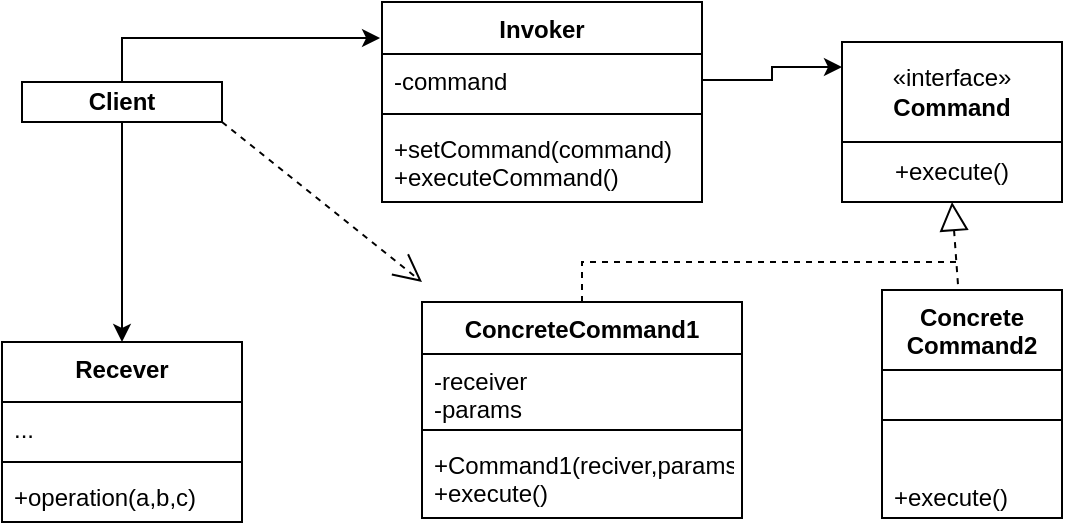 <mxfile version="26.1.1">
  <diagram name="Страница — 1" id="6GIan2kOS7jT0ZGwv5d6">
    <mxGraphModel dx="856" dy="452" grid="1" gridSize="10" guides="1" tooltips="1" connect="1" arrows="1" fold="1" page="1" pageScale="1" pageWidth="827" pageHeight="1169" math="0" shadow="0">
      <root>
        <mxCell id="0" />
        <mxCell id="1" parent="0" />
        <mxCell id="upTynA7VTAOVjG11nW_r-23" style="edgeStyle=orthogonalEdgeStyle;rounded=0;orthogonalLoop=1;jettySize=auto;html=1;exitX=0.5;exitY=1;exitDx=0;exitDy=0;entryX=0.5;entryY=0;entryDx=0;entryDy=0;" edge="1" parent="1" source="upTynA7VTAOVjG11nW_r-2" target="upTynA7VTAOVjG11nW_r-11">
          <mxGeometry relative="1" as="geometry" />
        </mxCell>
        <mxCell id="upTynA7VTAOVjG11nW_r-2" value="&lt;b&gt;Client&lt;/b&gt;" style="rounded=0;whiteSpace=wrap;html=1;" vertex="1" parent="1">
          <mxGeometry x="80" y="70" width="100" height="20" as="geometry" />
        </mxCell>
        <mxCell id="upTynA7VTAOVjG11nW_r-3" value="Invoker" style="swimlane;fontStyle=1;align=center;verticalAlign=top;childLayout=stackLayout;horizontal=1;startSize=26;horizontalStack=0;resizeParent=1;resizeParentMax=0;resizeLast=0;collapsible=1;marginBottom=0;whiteSpace=wrap;html=1;" vertex="1" parent="1">
          <mxGeometry x="260" y="30" width="160" height="100" as="geometry" />
        </mxCell>
        <mxCell id="upTynA7VTAOVjG11nW_r-4" value="-command" style="text;strokeColor=none;fillColor=none;align=left;verticalAlign=top;spacingLeft=4;spacingRight=4;overflow=hidden;rotatable=0;points=[[0,0.5],[1,0.5]];portConstraint=eastwest;whiteSpace=wrap;html=1;" vertex="1" parent="upTynA7VTAOVjG11nW_r-3">
          <mxGeometry y="26" width="160" height="26" as="geometry" />
        </mxCell>
        <mxCell id="upTynA7VTAOVjG11nW_r-5" value="" style="line;strokeWidth=1;fillColor=none;align=left;verticalAlign=middle;spacingTop=-1;spacingLeft=3;spacingRight=3;rotatable=0;labelPosition=right;points=[];portConstraint=eastwest;strokeColor=inherit;" vertex="1" parent="upTynA7VTAOVjG11nW_r-3">
          <mxGeometry y="52" width="160" height="8" as="geometry" />
        </mxCell>
        <mxCell id="upTynA7VTAOVjG11nW_r-6" value="+setCommand(command)&lt;div&gt;+executeCommand()&lt;/div&gt;" style="text;strokeColor=none;fillColor=none;align=left;verticalAlign=top;spacingLeft=4;spacingRight=4;overflow=hidden;rotatable=0;points=[[0,0.5],[1,0.5]];portConstraint=eastwest;whiteSpace=wrap;html=1;" vertex="1" parent="upTynA7VTAOVjG11nW_r-3">
          <mxGeometry y="60" width="160" height="40" as="geometry" />
        </mxCell>
        <mxCell id="upTynA7VTAOVjG11nW_r-7" value="«interface»&lt;br&gt;&lt;b&gt;Command&lt;/b&gt;" style="html=1;whiteSpace=wrap;" vertex="1" parent="1">
          <mxGeometry x="490" y="50" width="110" height="50" as="geometry" />
        </mxCell>
        <mxCell id="upTynA7VTAOVjG11nW_r-8" value="+execute()" style="html=1;whiteSpace=wrap;" vertex="1" parent="1">
          <mxGeometry x="490" y="100" width="110" height="30" as="geometry" />
        </mxCell>
        <mxCell id="upTynA7VTAOVjG11nW_r-9" style="edgeStyle=orthogonalEdgeStyle;rounded=0;orthogonalLoop=1;jettySize=auto;html=1;exitX=0.5;exitY=0;exitDx=0;exitDy=0;entryX=-0.006;entryY=0.18;entryDx=0;entryDy=0;entryPerimeter=0;" edge="1" parent="1" source="upTynA7VTAOVjG11nW_r-2" target="upTynA7VTAOVjG11nW_r-3">
          <mxGeometry relative="1" as="geometry" />
        </mxCell>
        <mxCell id="upTynA7VTAOVjG11nW_r-10" style="edgeStyle=orthogonalEdgeStyle;rounded=0;orthogonalLoop=1;jettySize=auto;html=1;exitX=1;exitY=0.5;exitDx=0;exitDy=0;entryX=0;entryY=0.25;entryDx=0;entryDy=0;" edge="1" parent="1" source="upTynA7VTAOVjG11nW_r-4" target="upTynA7VTAOVjG11nW_r-7">
          <mxGeometry relative="1" as="geometry" />
        </mxCell>
        <mxCell id="upTynA7VTAOVjG11nW_r-11" value="Recever" style="swimlane;fontStyle=1;align=center;verticalAlign=top;childLayout=stackLayout;horizontal=1;startSize=30;horizontalStack=0;resizeParent=1;resizeParentMax=0;resizeLast=0;collapsible=1;marginBottom=0;whiteSpace=wrap;html=1;" vertex="1" parent="1">
          <mxGeometry x="70" y="200" width="120" height="90" as="geometry" />
        </mxCell>
        <mxCell id="upTynA7VTAOVjG11nW_r-12" value="..." style="text;strokeColor=none;fillColor=none;align=left;verticalAlign=top;spacingLeft=4;spacingRight=4;overflow=hidden;rotatable=0;points=[[0,0.5],[1,0.5]];portConstraint=eastwest;whiteSpace=wrap;html=1;" vertex="1" parent="upTynA7VTAOVjG11nW_r-11">
          <mxGeometry y="30" width="120" height="26" as="geometry" />
        </mxCell>
        <mxCell id="upTynA7VTAOVjG11nW_r-13" value="" style="line;strokeWidth=1;fillColor=none;align=left;verticalAlign=middle;spacingTop=-1;spacingLeft=3;spacingRight=3;rotatable=0;labelPosition=right;points=[];portConstraint=eastwest;strokeColor=inherit;" vertex="1" parent="upTynA7VTAOVjG11nW_r-11">
          <mxGeometry y="56" width="120" height="8" as="geometry" />
        </mxCell>
        <mxCell id="upTynA7VTAOVjG11nW_r-14" value="+operation(a,b,c)" style="text;strokeColor=none;fillColor=none;align=left;verticalAlign=top;spacingLeft=4;spacingRight=4;overflow=hidden;rotatable=0;points=[[0,0.5],[1,0.5]];portConstraint=eastwest;whiteSpace=wrap;html=1;" vertex="1" parent="upTynA7VTAOVjG11nW_r-11">
          <mxGeometry y="64" width="120" height="26" as="geometry" />
        </mxCell>
        <mxCell id="upTynA7VTAOVjG11nW_r-15" value="ConcreteCommand1&lt;div&gt;&lt;br&gt;&lt;/div&gt;" style="swimlane;fontStyle=1;align=center;verticalAlign=top;childLayout=stackLayout;horizontal=1;startSize=26;horizontalStack=0;resizeParent=1;resizeParentMax=0;resizeLast=0;collapsible=1;marginBottom=0;whiteSpace=wrap;html=1;" vertex="1" parent="1">
          <mxGeometry x="280" y="180" width="160" height="108" as="geometry" />
        </mxCell>
        <mxCell id="upTynA7VTAOVjG11nW_r-16" value="-receiver&lt;div&gt;-params&lt;/div&gt;" style="text;strokeColor=none;fillColor=none;align=left;verticalAlign=top;spacingLeft=4;spacingRight=4;overflow=hidden;rotatable=0;points=[[0,0.5],[1,0.5]];portConstraint=eastwest;whiteSpace=wrap;html=1;" vertex="1" parent="upTynA7VTAOVjG11nW_r-15">
          <mxGeometry y="26" width="160" height="34" as="geometry" />
        </mxCell>
        <mxCell id="upTynA7VTAOVjG11nW_r-17" value="" style="line;strokeWidth=1;fillColor=none;align=left;verticalAlign=middle;spacingTop=-1;spacingLeft=3;spacingRight=3;rotatable=0;labelPosition=right;points=[];portConstraint=eastwest;strokeColor=inherit;" vertex="1" parent="upTynA7VTAOVjG11nW_r-15">
          <mxGeometry y="60" width="160" height="8" as="geometry" />
        </mxCell>
        <mxCell id="upTynA7VTAOVjG11nW_r-18" value="+Command1(reciver,params)&lt;div&gt;+execute()&lt;/div&gt;" style="text;strokeColor=none;fillColor=none;align=left;verticalAlign=top;spacingLeft=4;spacingRight=4;overflow=hidden;rotatable=0;points=[[0,0.5],[1,0.5]];portConstraint=eastwest;whiteSpace=wrap;html=1;" vertex="1" parent="upTynA7VTAOVjG11nW_r-15">
          <mxGeometry y="68" width="160" height="40" as="geometry" />
        </mxCell>
        <mxCell id="upTynA7VTAOVjG11nW_r-19" value="Concrete&lt;div&gt;Command2&lt;/div&gt;" style="swimlane;fontStyle=1;align=center;verticalAlign=top;childLayout=stackLayout;horizontal=1;startSize=40;horizontalStack=0;resizeParent=1;resizeParentMax=0;resizeLast=0;collapsible=1;marginBottom=0;whiteSpace=wrap;html=1;" vertex="1" parent="1">
          <mxGeometry x="510" y="174" width="90" height="114" as="geometry" />
        </mxCell>
        <mxCell id="upTynA7VTAOVjG11nW_r-21" value="&#xa;" style="line;strokeWidth=1;fillColor=none;align=left;verticalAlign=middle;spacingTop=-1;spacingLeft=3;spacingRight=3;rotatable=0;labelPosition=right;points=[];portConstraint=eastwest;strokeColor=inherit;" vertex="1" parent="upTynA7VTAOVjG11nW_r-19">
          <mxGeometry y="40" width="90" height="50" as="geometry" />
        </mxCell>
        <mxCell id="upTynA7VTAOVjG11nW_r-22" value="+execute()" style="text;strokeColor=none;fillColor=none;align=left;verticalAlign=top;spacingLeft=4;spacingRight=4;overflow=hidden;rotatable=0;points=[[0,0.5],[1,0.5]];portConstraint=eastwest;whiteSpace=wrap;html=1;" vertex="1" parent="upTynA7VTAOVjG11nW_r-19">
          <mxGeometry y="90" width="90" height="24" as="geometry" />
        </mxCell>
        <mxCell id="upTynA7VTAOVjG11nW_r-26" value="" style="endArrow=open;endSize=12;dashed=1;html=1;rounded=0;exitX=1;exitY=1;exitDx=0;exitDy=0;" edge="1" parent="1" source="upTynA7VTAOVjG11nW_r-2">
          <mxGeometry width="160" relative="1" as="geometry">
            <mxPoint x="330" y="140" as="sourcePoint" />
            <mxPoint x="280" y="170" as="targetPoint" />
          </mxGeometry>
        </mxCell>
        <mxCell id="upTynA7VTAOVjG11nW_r-27" value="" style="endArrow=block;dashed=1;endFill=0;endSize=12;html=1;rounded=0;entryX=0.5;entryY=1;entryDx=0;entryDy=0;exitX=0.422;exitY=-0.026;exitDx=0;exitDy=0;exitPerimeter=0;" edge="1" parent="1" source="upTynA7VTAOVjG11nW_r-19" target="upTynA7VTAOVjG11nW_r-8">
          <mxGeometry width="160" relative="1" as="geometry">
            <mxPoint x="330" y="240" as="sourcePoint" />
            <mxPoint x="490" y="240" as="targetPoint" />
          </mxGeometry>
        </mxCell>
        <mxCell id="upTynA7VTAOVjG11nW_r-28" value="" style="endArrow=none;dashed=1;html=1;rounded=0;exitX=0.5;exitY=0;exitDx=0;exitDy=0;" edge="1" parent="1" source="upTynA7VTAOVjG11nW_r-15">
          <mxGeometry width="50" height="50" relative="1" as="geometry">
            <mxPoint x="390" y="260" as="sourcePoint" />
            <mxPoint x="550" y="160" as="targetPoint" />
            <Array as="points">
              <mxPoint x="360" y="160" />
            </Array>
          </mxGeometry>
        </mxCell>
      </root>
    </mxGraphModel>
  </diagram>
</mxfile>
